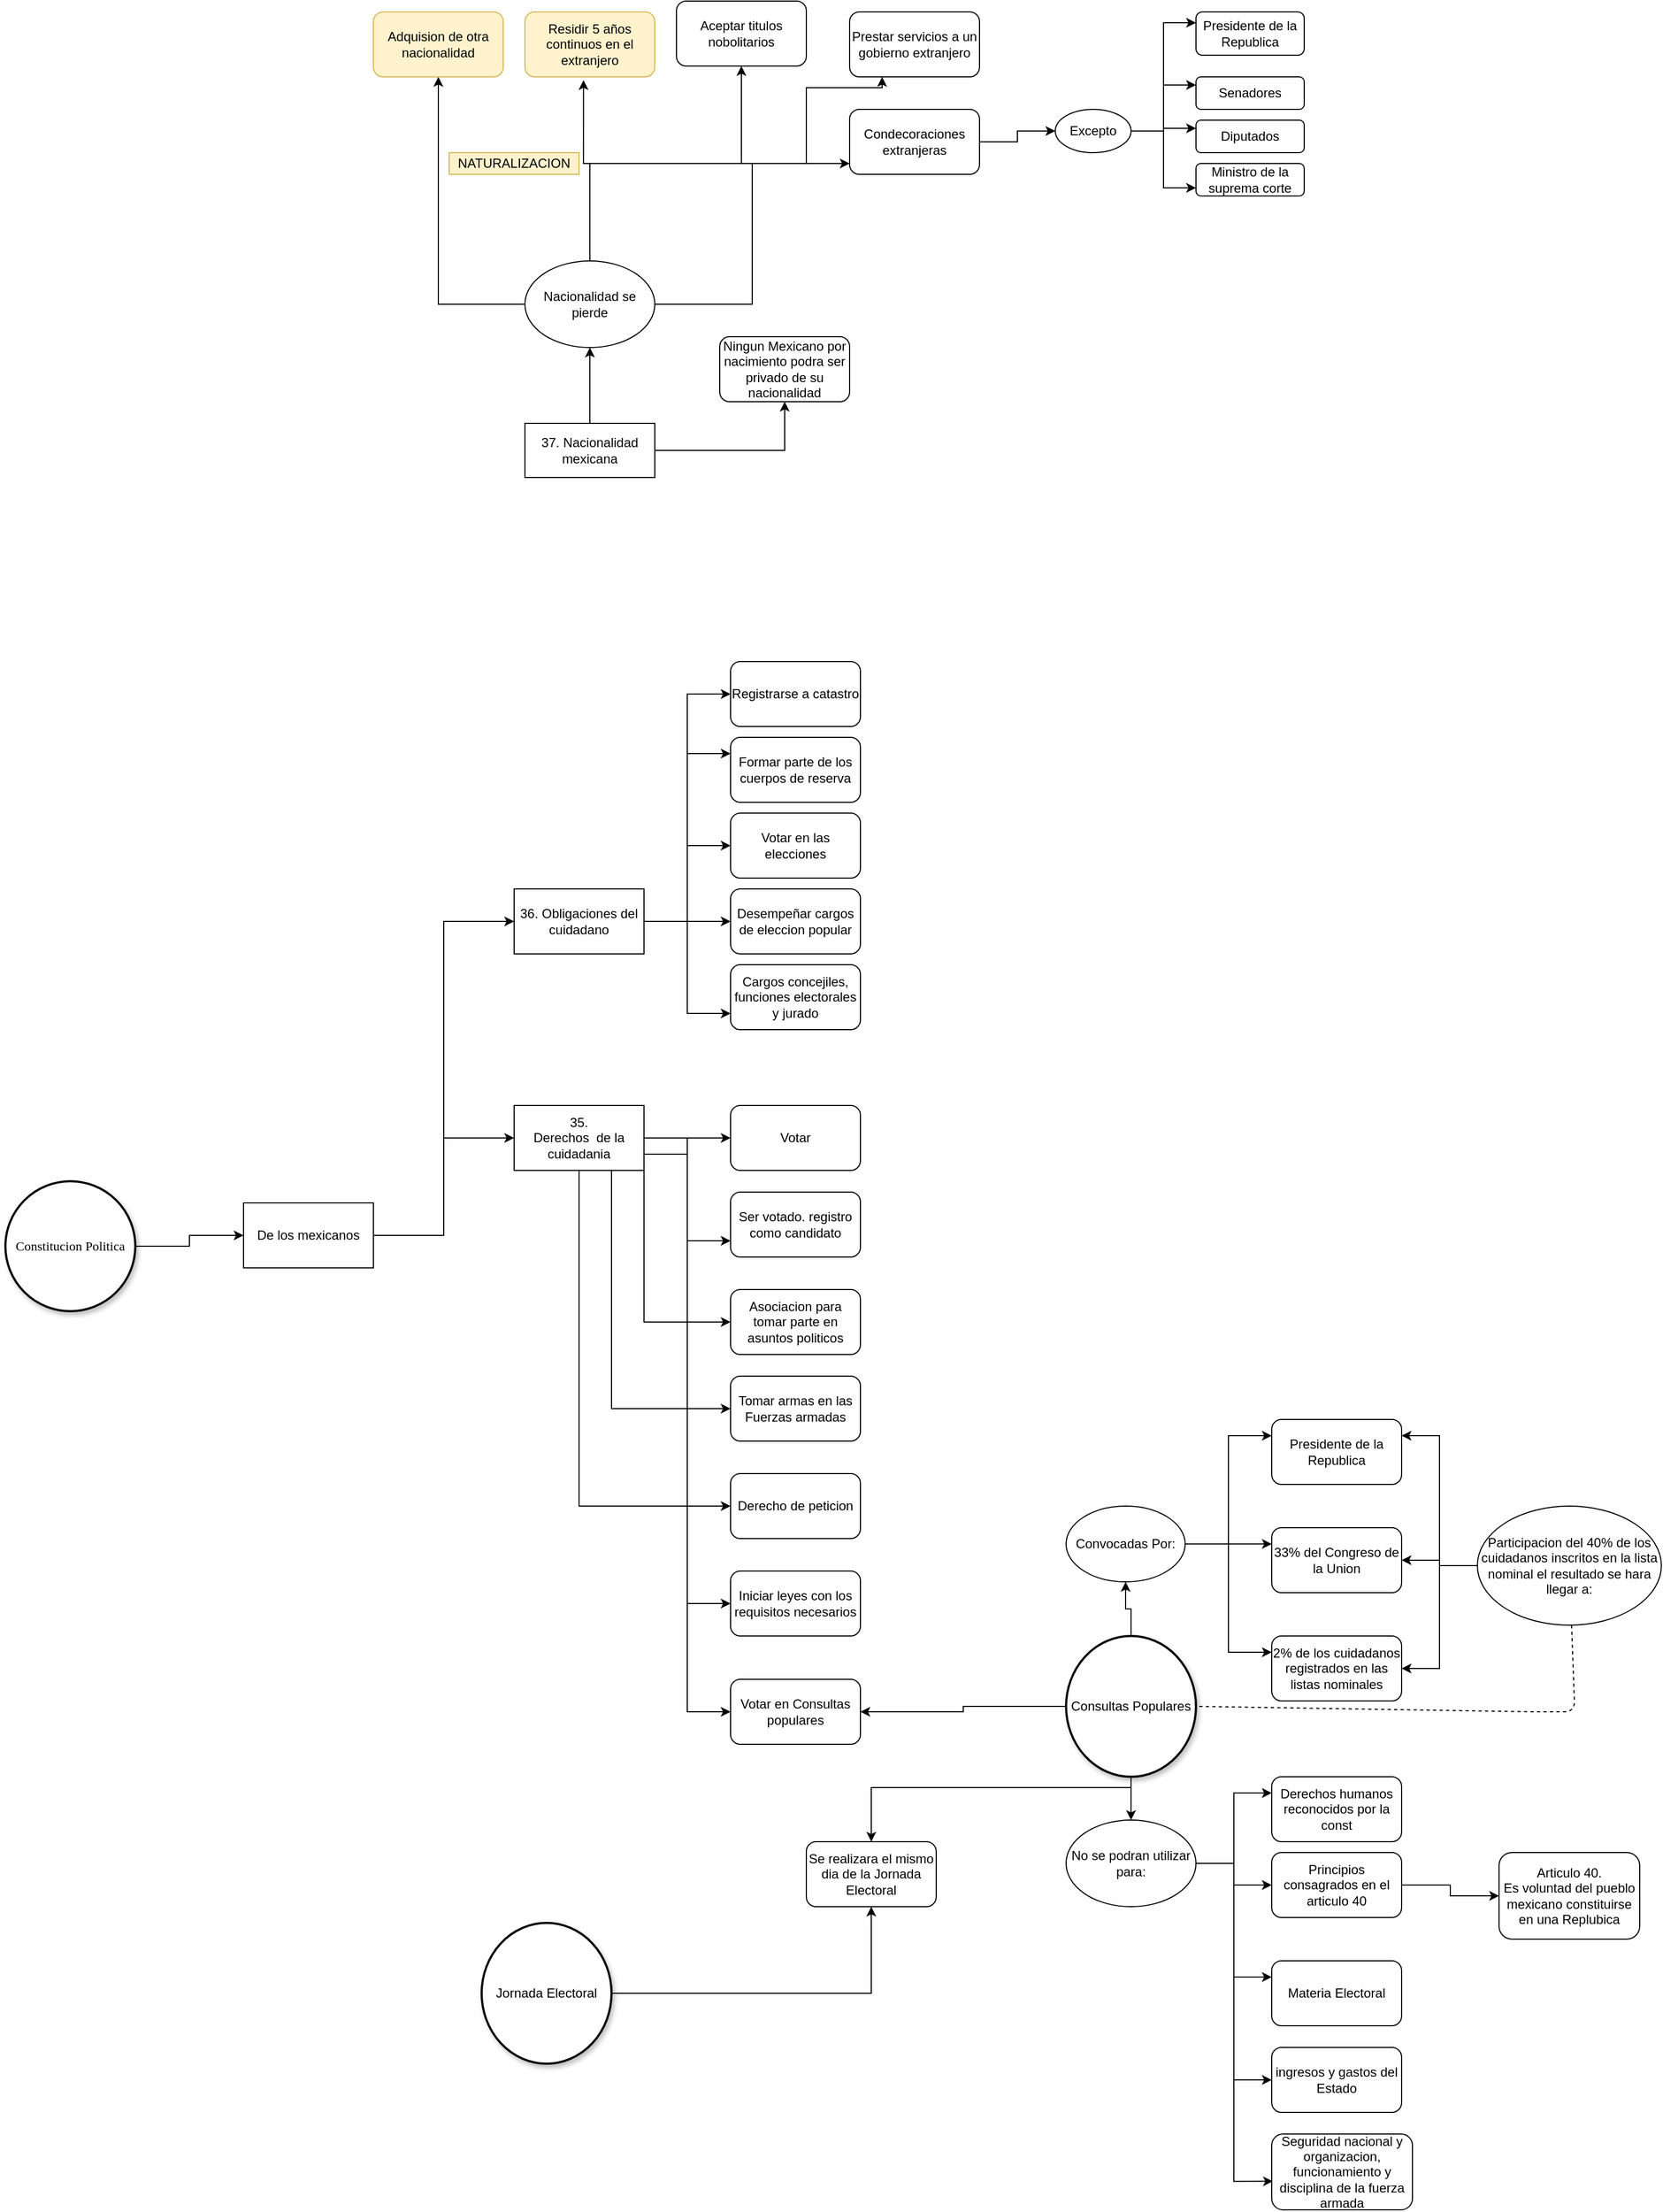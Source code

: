 <mxfile version="12.7.4" type="github"><diagram name="Page-1" id="ad52d381-51e7-2e0d-a935-2d0ddd2fd229"><mxGraphModel dx="1175" dy="576" grid="1" gridSize="10" guides="1" tooltips="1" connect="1" arrows="1" fold="1" page="1" pageScale="1" pageWidth="4500" pageHeight="3000" background="#ffffff" math="0" shadow="0"><root><mxCell id="0"/><mxCell id="1" parent="0"/><mxCell id="PjsLy7RfEbO4GPlwERFH-27" style="edgeStyle=orthogonalEdgeStyle;rounded=0;orthogonalLoop=1;jettySize=auto;html=1;entryX=0;entryY=0.5;entryDx=0;entryDy=0;" edge="1" parent="1" source="2c924340bb9dbf6c-4" target="PjsLy7RfEbO4GPlwERFH-2"><mxGeometry relative="1" as="geometry"/></mxCell><mxCell id="2c924340bb9dbf6c-4" value="Constitucion Politica" style="ellipse;whiteSpace=wrap;html=1;rounded=1;shadow=1;comic=0;labelBackgroundColor=none;strokeWidth=2;fontFamily=Verdana;fontSize=12;align=center;" parent="1" vertex="1"><mxGeometry x="1410" y="1380" width="120" height="120" as="geometry"/></mxCell><mxCell id="PjsLy7RfEbO4GPlwERFH-6" style="edgeStyle=orthogonalEdgeStyle;rounded=0;orthogonalLoop=1;jettySize=auto;html=1;entryX=0;entryY=0.5;entryDx=0;entryDy=0;" edge="1" parent="1" source="PjsLy7RfEbO4GPlwERFH-2" target="PjsLy7RfEbO4GPlwERFH-5"><mxGeometry relative="1" as="geometry"/></mxCell><mxCell id="PjsLy7RfEbO4GPlwERFH-76" style="edgeStyle=orthogonalEdgeStyle;rounded=0;orthogonalLoop=1;jettySize=auto;html=1;entryX=0;entryY=0.5;entryDx=0;entryDy=0;" edge="1" parent="1" source="PjsLy7RfEbO4GPlwERFH-2" target="PjsLy7RfEbO4GPlwERFH-65"><mxGeometry relative="1" as="geometry"/></mxCell><mxCell id="PjsLy7RfEbO4GPlwERFH-2" value="De los mexicanos" style="rounded=0;whiteSpace=wrap;html=1;" vertex="1" parent="1"><mxGeometry x="1630" y="1400" width="120" height="60" as="geometry"/></mxCell><mxCell id="PjsLy7RfEbO4GPlwERFH-17" style="edgeStyle=orthogonalEdgeStyle;rounded=0;orthogonalLoop=1;jettySize=auto;html=1;" edge="1" parent="1" source="PjsLy7RfEbO4GPlwERFH-5" target="PjsLy7RfEbO4GPlwERFH-11"><mxGeometry relative="1" as="geometry"/></mxCell><mxCell id="PjsLy7RfEbO4GPlwERFH-18" style="edgeStyle=orthogonalEdgeStyle;rounded=0;orthogonalLoop=1;jettySize=auto;html=1;exitX=1;exitY=0.75;exitDx=0;exitDy=0;entryX=0;entryY=0.75;entryDx=0;entryDy=0;" edge="1" parent="1" source="PjsLy7RfEbO4GPlwERFH-5" target="PjsLy7RfEbO4GPlwERFH-9"><mxGeometry relative="1" as="geometry"/></mxCell><mxCell id="PjsLy7RfEbO4GPlwERFH-19" style="edgeStyle=orthogonalEdgeStyle;rounded=0;orthogonalLoop=1;jettySize=auto;html=1;exitX=1;exitY=1;exitDx=0;exitDy=0;entryX=0;entryY=0.5;entryDx=0;entryDy=0;" edge="1" parent="1" source="PjsLy7RfEbO4GPlwERFH-5" target="PjsLy7RfEbO4GPlwERFH-12"><mxGeometry relative="1" as="geometry"/></mxCell><mxCell id="PjsLy7RfEbO4GPlwERFH-20" style="edgeStyle=orthogonalEdgeStyle;rounded=0;orthogonalLoop=1;jettySize=auto;html=1;exitX=0.75;exitY=1;exitDx=0;exitDy=0;entryX=0;entryY=0.5;entryDx=0;entryDy=0;" edge="1" parent="1" source="PjsLy7RfEbO4GPlwERFH-5" target="PjsLy7RfEbO4GPlwERFH-13"><mxGeometry relative="1" as="geometry"/></mxCell><mxCell id="PjsLy7RfEbO4GPlwERFH-21" style="edgeStyle=orthogonalEdgeStyle;rounded=0;orthogonalLoop=1;jettySize=auto;html=1;exitX=0.5;exitY=1;exitDx=0;exitDy=0;entryX=0;entryY=0.5;entryDx=0;entryDy=0;" edge="1" parent="1" source="PjsLy7RfEbO4GPlwERFH-5" target="PjsLy7RfEbO4GPlwERFH-14"><mxGeometry relative="1" as="geometry"/></mxCell><mxCell id="PjsLy7RfEbO4GPlwERFH-22" style="edgeStyle=orthogonalEdgeStyle;rounded=0;orthogonalLoop=1;jettySize=auto;html=1;exitX=1;exitY=0.75;exitDx=0;exitDy=0;entryX=0;entryY=0.5;entryDx=0;entryDy=0;" edge="1" parent="1" source="PjsLy7RfEbO4GPlwERFH-5" target="PjsLy7RfEbO4GPlwERFH-15"><mxGeometry relative="1" as="geometry"/></mxCell><mxCell id="PjsLy7RfEbO4GPlwERFH-23" style="edgeStyle=orthogonalEdgeStyle;rounded=0;orthogonalLoop=1;jettySize=auto;html=1;exitX=1;exitY=0.25;exitDx=0;exitDy=0;entryX=0;entryY=0.5;entryDx=0;entryDy=0;" edge="1" parent="1" source="PjsLy7RfEbO4GPlwERFH-5" target="PjsLy7RfEbO4GPlwERFH-16"><mxGeometry relative="1" as="geometry"><Array as="points"><mxPoint x="2000" y="1340"/><mxPoint x="2040" y="1340"/><mxPoint x="2040" y="1870"/></Array></mxGeometry></mxCell><mxCell id="PjsLy7RfEbO4GPlwERFH-5" value="35.&lt;br&gt;Derechos&amp;nbsp; de la cuidadania&lt;br&gt;" style="rounded=0;whiteSpace=wrap;html=1;" vertex="1" parent="1"><mxGeometry x="1880" y="1310" width="120" height="60" as="geometry"/></mxCell><mxCell id="PjsLy7RfEbO4GPlwERFH-9" value="&lt;span style=&quot;white-space: normal&quot;&gt;Ser votado. registro como candidato&lt;/span&gt;" style="rounded=1;whiteSpace=wrap;html=1;" vertex="1" parent="1"><mxGeometry x="2080" y="1390" width="120" height="60" as="geometry"/></mxCell><mxCell id="PjsLy7RfEbO4GPlwERFH-11" value="Votar" style="rounded=1;whiteSpace=wrap;html=1;" vertex="1" parent="1"><mxGeometry x="2080" y="1310" width="120" height="60" as="geometry"/></mxCell><mxCell id="PjsLy7RfEbO4GPlwERFH-12" value="Asociacion para tomar parte en asuntos politicos" style="rounded=1;whiteSpace=wrap;html=1;" vertex="1" parent="1"><mxGeometry x="2080" y="1480" width="120" height="60" as="geometry"/></mxCell><mxCell id="PjsLy7RfEbO4GPlwERFH-13" value="Tomar armas en las Fuerzas armadas" style="rounded=1;whiteSpace=wrap;html=1;" vertex="1" parent="1"><mxGeometry x="2080" y="1560" width="120" height="60" as="geometry"/></mxCell><mxCell id="PjsLy7RfEbO4GPlwERFH-14" value="Derecho de peticion" style="rounded=1;whiteSpace=wrap;html=1;" vertex="1" parent="1"><mxGeometry x="2080" y="1650" width="120" height="60" as="geometry"/></mxCell><mxCell id="PjsLy7RfEbO4GPlwERFH-15" value="Iniciar leyes con los requisitos necesarios" style="rounded=1;whiteSpace=wrap;html=1;" vertex="1" parent="1"><mxGeometry x="2080" y="1740" width="120" height="60" as="geometry"/></mxCell><mxCell id="PjsLy7RfEbO4GPlwERFH-16" value="Votar en Consultas populares" style="rounded=1;whiteSpace=wrap;html=1;" vertex="1" parent="1"><mxGeometry x="2080" y="1840" width="120" height="60" as="geometry"/></mxCell><mxCell id="PjsLy7RfEbO4GPlwERFH-37" style="edgeStyle=orthogonalEdgeStyle;rounded=0;orthogonalLoop=1;jettySize=auto;html=1;entryX=0;entryY=0.25;entryDx=0;entryDy=0;" edge="1" parent="1" source="PjsLy7RfEbO4GPlwERFH-28" target="PjsLy7RfEbO4GPlwERFH-34"><mxGeometry relative="1" as="geometry"/></mxCell><mxCell id="PjsLy7RfEbO4GPlwERFH-38" style="edgeStyle=orthogonalEdgeStyle;rounded=0;orthogonalLoop=1;jettySize=auto;html=1;entryX=0;entryY=0.25;entryDx=0;entryDy=0;" edge="1" parent="1" source="PjsLy7RfEbO4GPlwERFH-28" target="PjsLy7RfEbO4GPlwERFH-35"><mxGeometry relative="1" as="geometry"/></mxCell><mxCell id="PjsLy7RfEbO4GPlwERFH-39" style="edgeStyle=orthogonalEdgeStyle;rounded=0;orthogonalLoop=1;jettySize=auto;html=1;entryX=0;entryY=0.25;entryDx=0;entryDy=0;" edge="1" parent="1" source="PjsLy7RfEbO4GPlwERFH-28" target="PjsLy7RfEbO4GPlwERFH-36"><mxGeometry relative="1" as="geometry"/></mxCell><mxCell id="PjsLy7RfEbO4GPlwERFH-28" value="&lt;span style=&quot;white-space: normal&quot;&gt;Convocadas Por:&lt;/span&gt;" style="ellipse;whiteSpace=wrap;html=1;" vertex="1" parent="1"><mxGeometry x="2390" y="1680" width="110" height="70" as="geometry"/></mxCell><mxCell id="PjsLy7RfEbO4GPlwERFH-31" value="" style="edgeStyle=orthogonalEdgeStyle;rounded=0;orthogonalLoop=1;jettySize=auto;html=1;entryX=1;entryY=0.5;entryDx=0;entryDy=0;" edge="1" parent="1" source="PjsLy7RfEbO4GPlwERFH-29" target="PjsLy7RfEbO4GPlwERFH-16"><mxGeometry relative="1" as="geometry"><mxPoint x="2310" y="1870" as="targetPoint"/></mxGeometry></mxCell><mxCell id="PjsLy7RfEbO4GPlwERFH-33" style="edgeStyle=orthogonalEdgeStyle;rounded=0;orthogonalLoop=1;jettySize=auto;html=1;entryX=0.5;entryY=1;entryDx=0;entryDy=0;" edge="1" parent="1" source="PjsLy7RfEbO4GPlwERFH-29" target="PjsLy7RfEbO4GPlwERFH-28"><mxGeometry relative="1" as="geometry"/></mxCell><mxCell id="PjsLy7RfEbO4GPlwERFH-50" style="edgeStyle=orthogonalEdgeStyle;rounded=0;orthogonalLoop=1;jettySize=auto;html=1;entryX=0.5;entryY=0;entryDx=0;entryDy=0;" edge="1" parent="1" source="PjsLy7RfEbO4GPlwERFH-29" target="PjsLy7RfEbO4GPlwERFH-40"><mxGeometry relative="1" as="geometry"/></mxCell><mxCell id="PjsLy7RfEbO4GPlwERFH-62" style="edgeStyle=orthogonalEdgeStyle;rounded=0;orthogonalLoop=1;jettySize=auto;html=1;" edge="1" parent="1" source="PjsLy7RfEbO4GPlwERFH-29" target="PjsLy7RfEbO4GPlwERFH-61"><mxGeometry relative="1" as="geometry"><Array as="points"><mxPoint x="2450" y="1940"/><mxPoint x="2210" y="1940"/></Array></mxGeometry></mxCell><mxCell id="PjsLy7RfEbO4GPlwERFH-29" value="&lt;span style=&quot;font-family: &amp;#34;helvetica&amp;#34;&quot;&gt;Consultas Populares&lt;/span&gt;" style="ellipse;whiteSpace=wrap;html=1;rounded=1;shadow=1;comic=0;labelBackgroundColor=none;strokeWidth=2;fontFamily=Verdana;fontSize=12;align=center;" vertex="1" parent="1"><mxGeometry x="2390" y="1800" width="120" height="130" as="geometry"/></mxCell><mxCell id="PjsLy7RfEbO4GPlwERFH-34" value="Presidente de la Republica" style="rounded=1;whiteSpace=wrap;html=1;" vertex="1" parent="1"><mxGeometry x="2580" y="1600" width="120" height="60" as="geometry"/></mxCell><mxCell id="PjsLy7RfEbO4GPlwERFH-35" value="33% del Congreso de la Union" style="rounded=1;whiteSpace=wrap;html=1;" vertex="1" parent="1"><mxGeometry x="2580" y="1700" width="120" height="60" as="geometry"/></mxCell><mxCell id="PjsLy7RfEbO4GPlwERFH-36" value="2% de los cuidadanos registrados en las listas nominales" style="rounded=1;whiteSpace=wrap;html=1;" vertex="1" parent="1"><mxGeometry x="2580" y="1800" width="120" height="60" as="geometry"/></mxCell><mxCell id="PjsLy7RfEbO4GPlwERFH-47" style="edgeStyle=orthogonalEdgeStyle;rounded=0;orthogonalLoop=1;jettySize=auto;html=1;entryX=0;entryY=0.25;entryDx=0;entryDy=0;" edge="1" parent="1" source="PjsLy7RfEbO4GPlwERFH-40" target="PjsLy7RfEbO4GPlwERFH-41"><mxGeometry relative="1" as="geometry"/></mxCell><mxCell id="PjsLy7RfEbO4GPlwERFH-48" style="edgeStyle=orthogonalEdgeStyle;rounded=0;orthogonalLoop=1;jettySize=auto;html=1;entryX=0;entryY=0.5;entryDx=0;entryDy=0;" edge="1" parent="1" source="PjsLy7RfEbO4GPlwERFH-40" target="PjsLy7RfEbO4GPlwERFH-44"><mxGeometry relative="1" as="geometry"/></mxCell><mxCell id="PjsLy7RfEbO4GPlwERFH-51" style="edgeStyle=orthogonalEdgeStyle;rounded=0;orthogonalLoop=1;jettySize=auto;html=1;entryX=0;entryY=0.25;entryDx=0;entryDy=0;" edge="1" parent="1" source="PjsLy7RfEbO4GPlwERFH-40" target="PjsLy7RfEbO4GPlwERFH-49"><mxGeometry relative="1" as="geometry"/></mxCell><mxCell id="PjsLy7RfEbO4GPlwERFH-54" style="edgeStyle=orthogonalEdgeStyle;rounded=0;orthogonalLoop=1;jettySize=auto;html=1;entryX=0;entryY=0.5;entryDx=0;entryDy=0;" edge="1" parent="1" source="PjsLy7RfEbO4GPlwERFH-40" target="PjsLy7RfEbO4GPlwERFH-52"><mxGeometry relative="1" as="geometry"/></mxCell><mxCell id="PjsLy7RfEbO4GPlwERFH-55" style="edgeStyle=orthogonalEdgeStyle;rounded=0;orthogonalLoop=1;jettySize=auto;html=1;entryX=0.008;entryY=0.624;entryDx=0;entryDy=0;entryPerimeter=0;" edge="1" parent="1" source="PjsLy7RfEbO4GPlwERFH-40" target="PjsLy7RfEbO4GPlwERFH-53"><mxGeometry relative="1" as="geometry"/></mxCell><mxCell id="PjsLy7RfEbO4GPlwERFH-40" value="No se podran utilizar para:" style="ellipse;whiteSpace=wrap;html=1;" vertex="1" parent="1"><mxGeometry x="2390" y="1970" width="120" height="80" as="geometry"/></mxCell><mxCell id="PjsLy7RfEbO4GPlwERFH-41" value="Derechos humanos reconocidos por la const" style="rounded=1;whiteSpace=wrap;html=1;" vertex="1" parent="1"><mxGeometry x="2580" y="1930" width="120" height="60" as="geometry"/></mxCell><mxCell id="PjsLy7RfEbO4GPlwERFH-46" style="edgeStyle=orthogonalEdgeStyle;rounded=0;orthogonalLoop=1;jettySize=auto;html=1;entryX=0;entryY=0.5;entryDx=0;entryDy=0;" edge="1" parent="1" source="PjsLy7RfEbO4GPlwERFH-44" target="PjsLy7RfEbO4GPlwERFH-45"><mxGeometry relative="1" as="geometry"/></mxCell><mxCell id="PjsLy7RfEbO4GPlwERFH-44" value="Principios consagrados en el articulo 40" style="rounded=1;whiteSpace=wrap;html=1;" vertex="1" parent="1"><mxGeometry x="2580" y="2000" width="120" height="60" as="geometry"/></mxCell><mxCell id="PjsLy7RfEbO4GPlwERFH-45" value="Articulo 40.&lt;br&gt;Es voluntad del pueblo mexicano constituirse en una Replubica" style="rounded=1;whiteSpace=wrap;html=1;" vertex="1" parent="1"><mxGeometry x="2790" y="2000" width="130" height="80" as="geometry"/></mxCell><mxCell id="PjsLy7RfEbO4GPlwERFH-49" value="Materia Electoral" style="rounded=1;whiteSpace=wrap;html=1;" vertex="1" parent="1"><mxGeometry x="2580" y="2100" width="120" height="60" as="geometry"/></mxCell><mxCell id="PjsLy7RfEbO4GPlwERFH-52" value="ingresos y gastos del Estado" style="rounded=1;whiteSpace=wrap;html=1;" vertex="1" parent="1"><mxGeometry x="2580" y="2180" width="120" height="60" as="geometry"/></mxCell><mxCell id="PjsLy7RfEbO4GPlwERFH-53" value="Seguridad nacional y organizacion, funcionamiento y disciplina de la fuerza armada" style="rounded=1;whiteSpace=wrap;html=1;" vertex="1" parent="1"><mxGeometry x="2580" y="2260" width="130" height="70" as="geometry"/></mxCell><mxCell id="PjsLy7RfEbO4GPlwERFH-57" style="edgeStyle=orthogonalEdgeStyle;rounded=0;orthogonalLoop=1;jettySize=auto;html=1;entryX=1;entryY=0.25;entryDx=0;entryDy=0;" edge="1" parent="1" source="PjsLy7RfEbO4GPlwERFH-56" target="PjsLy7RfEbO4GPlwERFH-34"><mxGeometry relative="1" as="geometry"/></mxCell><mxCell id="PjsLy7RfEbO4GPlwERFH-58" style="edgeStyle=orthogonalEdgeStyle;rounded=0;orthogonalLoop=1;jettySize=auto;html=1;entryX=1;entryY=0.5;entryDx=0;entryDy=0;" edge="1" parent="1" source="PjsLy7RfEbO4GPlwERFH-56" target="PjsLy7RfEbO4GPlwERFH-35"><mxGeometry relative="1" as="geometry"/></mxCell><mxCell id="PjsLy7RfEbO4GPlwERFH-59" style="edgeStyle=orthogonalEdgeStyle;rounded=0;orthogonalLoop=1;jettySize=auto;html=1;entryX=1;entryY=0.5;entryDx=0;entryDy=0;" edge="1" parent="1" source="PjsLy7RfEbO4GPlwERFH-56" target="PjsLy7RfEbO4GPlwERFH-36"><mxGeometry relative="1" as="geometry"/></mxCell><mxCell id="PjsLy7RfEbO4GPlwERFH-56" value="Participacion del 40% de los cuidadanos inscritos en la lista nominal el resultado se hara llegar a:" style="ellipse;whiteSpace=wrap;html=1;" vertex="1" parent="1"><mxGeometry x="2770" y="1680" width="170" height="110" as="geometry"/></mxCell><mxCell id="PjsLy7RfEbO4GPlwERFH-60" value="" style="endArrow=none;dashed=1;html=1;entryX=1;entryY=0.5;entryDx=0;entryDy=0;" edge="1" parent="1" source="PjsLy7RfEbO4GPlwERFH-56" target="PjsLy7RfEbO4GPlwERFH-29"><mxGeometry width="50" height="50" relative="1" as="geometry"><mxPoint x="2860" y="1870" as="sourcePoint"/><mxPoint x="2280" y="1600" as="targetPoint"/><Array as="points"><mxPoint x="2860" y="1870"/><mxPoint x="2820" y="1870"/></Array></mxGeometry></mxCell><mxCell id="PjsLy7RfEbO4GPlwERFH-61" value="Se realizara el mismo dia de la Jornada Electoral" style="rounded=1;whiteSpace=wrap;html=1;" vertex="1" parent="1"><mxGeometry x="2150" y="1990" width="120" height="60" as="geometry"/></mxCell><mxCell id="PjsLy7RfEbO4GPlwERFH-64" style="edgeStyle=orthogonalEdgeStyle;rounded=0;orthogonalLoop=1;jettySize=auto;html=1;entryX=0.5;entryY=1;entryDx=0;entryDy=0;" edge="1" parent="1" source="PjsLy7RfEbO4GPlwERFH-63" target="PjsLy7RfEbO4GPlwERFH-61"><mxGeometry relative="1" as="geometry"><mxPoint x="2220" y="2130" as="targetPoint"/></mxGeometry></mxCell><mxCell id="PjsLy7RfEbO4GPlwERFH-63" value="&lt;span style=&quot;font-family: &amp;#34;helvetica&amp;#34;&quot;&gt;Jornada Electoral&lt;/span&gt;" style="ellipse;whiteSpace=wrap;html=1;rounded=1;shadow=1;comic=0;labelBackgroundColor=none;strokeWidth=2;fontFamily=Verdana;fontSize=12;align=center;" vertex="1" parent="1"><mxGeometry x="1850" y="2065" width="120" height="130" as="geometry"/></mxCell><mxCell id="PjsLy7RfEbO4GPlwERFH-71" style="edgeStyle=orthogonalEdgeStyle;rounded=0;orthogonalLoop=1;jettySize=auto;html=1;entryX=0;entryY=0.5;entryDx=0;entryDy=0;" edge="1" parent="1" source="PjsLy7RfEbO4GPlwERFH-65" target="PjsLy7RfEbO4GPlwERFH-66"><mxGeometry relative="1" as="geometry"/></mxCell><mxCell id="PjsLy7RfEbO4GPlwERFH-72" style="edgeStyle=orthogonalEdgeStyle;rounded=0;orthogonalLoop=1;jettySize=auto;html=1;entryX=0;entryY=0.25;entryDx=0;entryDy=0;" edge="1" parent="1" source="PjsLy7RfEbO4GPlwERFH-65" target="PjsLy7RfEbO4GPlwERFH-67"><mxGeometry relative="1" as="geometry"><mxPoint x="2040" y="990" as="targetPoint"/></mxGeometry></mxCell><mxCell id="PjsLy7RfEbO4GPlwERFH-73" style="edgeStyle=orthogonalEdgeStyle;rounded=0;orthogonalLoop=1;jettySize=auto;html=1;entryX=0;entryY=0.5;entryDx=0;entryDy=0;" edge="1" parent="1" source="PjsLy7RfEbO4GPlwERFH-65" target="PjsLy7RfEbO4GPlwERFH-68"><mxGeometry relative="1" as="geometry"/></mxCell><mxCell id="PjsLy7RfEbO4GPlwERFH-74" style="edgeStyle=orthogonalEdgeStyle;rounded=0;orthogonalLoop=1;jettySize=auto;html=1;entryX=0;entryY=0.5;entryDx=0;entryDy=0;" edge="1" parent="1" source="PjsLy7RfEbO4GPlwERFH-65" target="PjsLy7RfEbO4GPlwERFH-69"><mxGeometry relative="1" as="geometry"/></mxCell><mxCell id="PjsLy7RfEbO4GPlwERFH-75" style="edgeStyle=orthogonalEdgeStyle;rounded=0;orthogonalLoop=1;jettySize=auto;html=1;entryX=0;entryY=0.75;entryDx=0;entryDy=0;" edge="1" parent="1" source="PjsLy7RfEbO4GPlwERFH-65" target="PjsLy7RfEbO4GPlwERFH-70"><mxGeometry relative="1" as="geometry"/></mxCell><mxCell id="PjsLy7RfEbO4GPlwERFH-65" value="36. Obligaciones del cuidadano" style="rounded=0;whiteSpace=wrap;html=1;" vertex="1" parent="1"><mxGeometry x="1880" y="1110" width="120" height="60" as="geometry"/></mxCell><mxCell id="PjsLy7RfEbO4GPlwERFH-66" value="Registrarse a catastro" style="rounded=1;whiteSpace=wrap;html=1;" vertex="1" parent="1"><mxGeometry x="2080" y="900" width="120" height="60" as="geometry"/></mxCell><mxCell id="PjsLy7RfEbO4GPlwERFH-67" value="Formar parte de los cuerpos de reserva" style="rounded=1;whiteSpace=wrap;html=1;" vertex="1" parent="1"><mxGeometry x="2080" y="970" width="120" height="60" as="geometry"/></mxCell><mxCell id="PjsLy7RfEbO4GPlwERFH-68" value="Votar en las elecciones" style="rounded=1;whiteSpace=wrap;html=1;" vertex="1" parent="1"><mxGeometry x="2080" y="1040" width="120" height="60" as="geometry"/></mxCell><mxCell id="PjsLy7RfEbO4GPlwERFH-69" value="Desempeñar cargos de eleccion popular" style="rounded=1;whiteSpace=wrap;html=1;" vertex="1" parent="1"><mxGeometry x="2080" y="1110" width="120" height="60" as="geometry"/></mxCell><mxCell id="PjsLy7RfEbO4GPlwERFH-70" value="Cargos concejiles, funciones electorales y jurado" style="rounded=1;whiteSpace=wrap;html=1;" vertex="1" parent="1"><mxGeometry x="2080" y="1180" width="120" height="60" as="geometry"/></mxCell><mxCell id="PjsLy7RfEbO4GPlwERFH-81" style="edgeStyle=orthogonalEdgeStyle;rounded=0;orthogonalLoop=1;jettySize=auto;html=1;" edge="1" parent="1" source="PjsLy7RfEbO4GPlwERFH-77" target="PjsLy7RfEbO4GPlwERFH-78"><mxGeometry relative="1" as="geometry"/></mxCell><mxCell id="PjsLy7RfEbO4GPlwERFH-82" style="edgeStyle=orthogonalEdgeStyle;rounded=0;orthogonalLoop=1;jettySize=auto;html=1;entryX=0.5;entryY=1;entryDx=0;entryDy=0;" edge="1" parent="1" source="PjsLy7RfEbO4GPlwERFH-77" target="PjsLy7RfEbO4GPlwERFH-80"><mxGeometry relative="1" as="geometry"/></mxCell><mxCell id="PjsLy7RfEbO4GPlwERFH-77" value="37. Nacionalidad mexicana" style="rounded=0;whiteSpace=wrap;html=1;" vertex="1" parent="1"><mxGeometry x="1890" y="680" width="120" height="50" as="geometry"/></mxCell><mxCell id="PjsLy7RfEbO4GPlwERFH-78" value="Ningun Mexicano por nacimiento podra ser privado de su nacionalidad" style="rounded=1;whiteSpace=wrap;html=1;" vertex="1" parent="1"><mxGeometry x="2070" y="600" width="120" height="60" as="geometry"/></mxCell><mxCell id="PjsLy7RfEbO4GPlwERFH-85" style="edgeStyle=orthogonalEdgeStyle;rounded=0;orthogonalLoop=1;jettySize=auto;html=1;" edge="1" parent="1" source="PjsLy7RfEbO4GPlwERFH-80" target="PjsLy7RfEbO4GPlwERFH-83"><mxGeometry relative="1" as="geometry"/></mxCell><mxCell id="PjsLy7RfEbO4GPlwERFH-86" style="edgeStyle=orthogonalEdgeStyle;rounded=0;orthogonalLoop=1;jettySize=auto;html=1;entryX=0.451;entryY=1.05;entryDx=0;entryDy=0;entryPerimeter=0;" edge="1" parent="1" source="PjsLy7RfEbO4GPlwERFH-80" target="PjsLy7RfEbO4GPlwERFH-84"><mxGeometry relative="1" as="geometry"><Array as="points"><mxPoint x="1950" y="440"/><mxPoint x="1944" y="440"/></Array></mxGeometry></mxCell><mxCell id="PjsLy7RfEbO4GPlwERFH-103" style="edgeStyle=orthogonalEdgeStyle;rounded=0;orthogonalLoop=1;jettySize=auto;html=1;entryX=0.5;entryY=1;entryDx=0;entryDy=0;" edge="1" parent="1" source="PjsLy7RfEbO4GPlwERFH-80" target="PjsLy7RfEbO4GPlwERFH-90"><mxGeometry relative="1" as="geometry"><Array as="points"><mxPoint x="1950" y="440"/><mxPoint x="2090" y="440"/></Array></mxGeometry></mxCell><mxCell id="PjsLy7RfEbO4GPlwERFH-104" style="edgeStyle=orthogonalEdgeStyle;rounded=0;orthogonalLoop=1;jettySize=auto;html=1;entryX=0.25;entryY=1;entryDx=0;entryDy=0;" edge="1" parent="1" source="PjsLy7RfEbO4GPlwERFH-80" target="PjsLy7RfEbO4GPlwERFH-91"><mxGeometry relative="1" as="geometry"><Array as="points"><mxPoint x="2100" y="570"/><mxPoint x="2100" y="440"/><mxPoint x="2150" y="440"/><mxPoint x="2150" y="370"/><mxPoint x="2220" y="370"/></Array></mxGeometry></mxCell><mxCell id="PjsLy7RfEbO4GPlwERFH-105" style="edgeStyle=orthogonalEdgeStyle;rounded=0;orthogonalLoop=1;jettySize=auto;html=1;" edge="1" parent="1" source="PjsLy7RfEbO4GPlwERFH-80"><mxGeometry relative="1" as="geometry"><mxPoint x="2190" y="440" as="targetPoint"/><Array as="points"><mxPoint x="1950" y="440"/></Array></mxGeometry></mxCell><mxCell id="PjsLy7RfEbO4GPlwERFH-80" value="&lt;span style=&quot;white-space: normal&quot;&gt;Nacionalidad se pierde&lt;/span&gt;" style="ellipse;whiteSpace=wrap;html=1;" vertex="1" parent="1"><mxGeometry x="1890" y="530" width="120" height="80" as="geometry"/></mxCell><mxCell id="PjsLy7RfEbO4GPlwERFH-83" value="Adquision de otra nacionalidad" style="rounded=1;whiteSpace=wrap;html=1;fillColor=#fff2cc;strokeColor=#d6b656;" vertex="1" parent="1"><mxGeometry x="1750" y="300" width="120" height="60" as="geometry"/></mxCell><mxCell id="PjsLy7RfEbO4GPlwERFH-84" value="Residir 5 años continuos en el extranjero" style="rounded=1;whiteSpace=wrap;html=1;fillColor=#fff2cc;strokeColor=#d6b656;" vertex="1" parent="1"><mxGeometry x="1890" y="300" width="120" height="60" as="geometry"/></mxCell><mxCell id="PjsLy7RfEbO4GPlwERFH-87" value="NATURALIZACION" style="text;html=1;strokeColor=#d6b656;fillColor=#fff2cc;align=center;verticalAlign=middle;whiteSpace=wrap;rounded=0;" vertex="1" parent="1"><mxGeometry x="1820" y="430" width="120" height="20" as="geometry"/></mxCell><mxCell id="PjsLy7RfEbO4GPlwERFH-90" value="Aceptar titulos nobolitarios" style="rounded=1;whiteSpace=wrap;html=1;" vertex="1" parent="1"><mxGeometry x="2030" y="290" width="120" height="60" as="geometry"/></mxCell><mxCell id="PjsLy7RfEbO4GPlwERFH-91" value="Prestar servicios a un gobierno extranjero" style="rounded=1;whiteSpace=wrap;html=1;" vertex="1" parent="1"><mxGeometry x="2190" y="300" width="120" height="60" as="geometry"/></mxCell><mxCell id="PjsLy7RfEbO4GPlwERFH-94" style="edgeStyle=orthogonalEdgeStyle;rounded=0;orthogonalLoop=1;jettySize=auto;html=1;entryX=0;entryY=0.5;entryDx=0;entryDy=0;" edge="1" parent="1" source="PjsLy7RfEbO4GPlwERFH-92" target="PjsLy7RfEbO4GPlwERFH-93"><mxGeometry relative="1" as="geometry"/></mxCell><mxCell id="PjsLy7RfEbO4GPlwERFH-92" value="Condecoraciones extranjeras" style="rounded=1;whiteSpace=wrap;html=1;" vertex="1" parent="1"><mxGeometry x="2190" y="390" width="120" height="60" as="geometry"/></mxCell><mxCell id="PjsLy7RfEbO4GPlwERFH-99" style="edgeStyle=orthogonalEdgeStyle;rounded=0;orthogonalLoop=1;jettySize=auto;html=1;entryX=0;entryY=0.25;entryDx=0;entryDy=0;" edge="1" parent="1" source="PjsLy7RfEbO4GPlwERFH-93" target="PjsLy7RfEbO4GPlwERFH-95"><mxGeometry relative="1" as="geometry"/></mxCell><mxCell id="PjsLy7RfEbO4GPlwERFH-100" style="edgeStyle=orthogonalEdgeStyle;rounded=0;orthogonalLoop=1;jettySize=auto;html=1;entryX=0;entryY=0.25;entryDx=0;entryDy=0;" edge="1" parent="1" source="PjsLy7RfEbO4GPlwERFH-93" target="PjsLy7RfEbO4GPlwERFH-96"><mxGeometry relative="1" as="geometry"/></mxCell><mxCell id="PjsLy7RfEbO4GPlwERFH-101" style="edgeStyle=orthogonalEdgeStyle;rounded=0;orthogonalLoop=1;jettySize=auto;html=1;entryX=0;entryY=0.25;entryDx=0;entryDy=0;" edge="1" parent="1" source="PjsLy7RfEbO4GPlwERFH-93" target="PjsLy7RfEbO4GPlwERFH-97"><mxGeometry relative="1" as="geometry"/></mxCell><mxCell id="PjsLy7RfEbO4GPlwERFH-102" style="edgeStyle=orthogonalEdgeStyle;rounded=0;orthogonalLoop=1;jettySize=auto;html=1;entryX=0;entryY=0.75;entryDx=0;entryDy=0;" edge="1" parent="1" source="PjsLy7RfEbO4GPlwERFH-93" target="PjsLy7RfEbO4GPlwERFH-98"><mxGeometry relative="1" as="geometry"/></mxCell><mxCell id="PjsLy7RfEbO4GPlwERFH-93" value="Excepto" style="ellipse;whiteSpace=wrap;html=1;" vertex="1" parent="1"><mxGeometry x="2380" y="390" width="70" height="40" as="geometry"/></mxCell><mxCell id="PjsLy7RfEbO4GPlwERFH-95" value="Presidente de la Republica" style="rounded=1;whiteSpace=wrap;html=1;" vertex="1" parent="1"><mxGeometry x="2510" y="300" width="100" height="40" as="geometry"/></mxCell><mxCell id="PjsLy7RfEbO4GPlwERFH-96" value="Senadores&lt;br&gt;" style="rounded=1;whiteSpace=wrap;html=1;" vertex="1" parent="1"><mxGeometry x="2510" y="360" width="100" height="30" as="geometry"/></mxCell><mxCell id="PjsLy7RfEbO4GPlwERFH-97" value="Diputados&lt;br&gt;" style="rounded=1;whiteSpace=wrap;html=1;" vertex="1" parent="1"><mxGeometry x="2510" y="400" width="100" height="30" as="geometry"/></mxCell><mxCell id="PjsLy7RfEbO4GPlwERFH-98" value="Ministro de la suprema corte" style="rounded=1;whiteSpace=wrap;html=1;" vertex="1" parent="1"><mxGeometry x="2510" y="440" width="100" height="30" as="geometry"/></mxCell></root></mxGraphModel></diagram></mxfile>